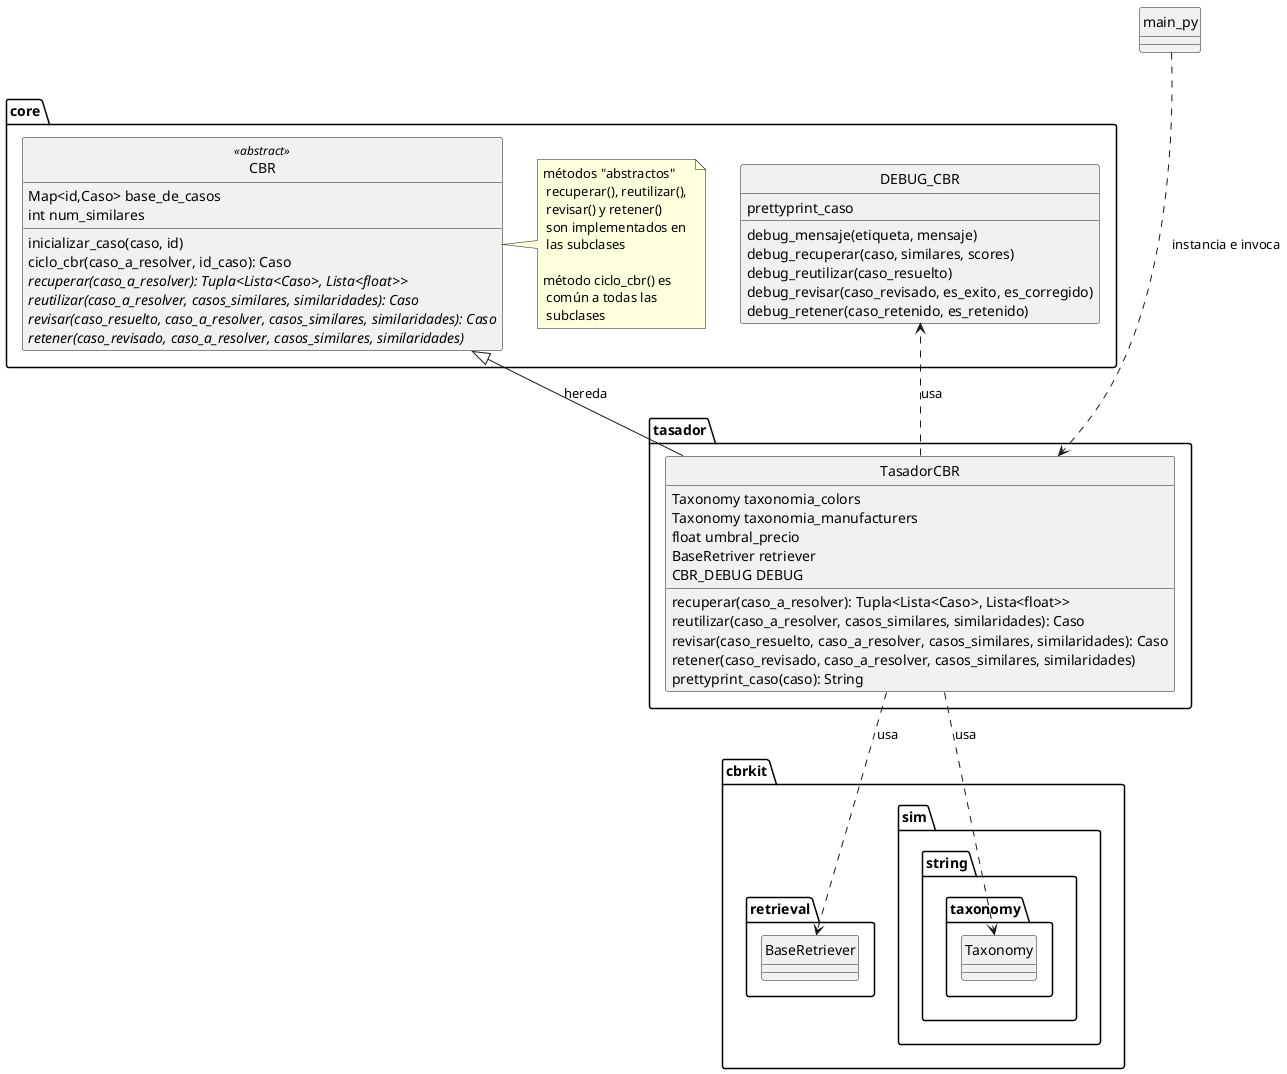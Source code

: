 @startuml
hide circle

    namespace core {
        class CBR <<abstract>> {
            Map<id,Caso> base_de_casos 
            int num_similares
            inicializar_caso(caso, id)
            ciclo_cbr(caso_a_resolver, id_caso): Caso
            {abstract} recuperar(caso_a_resolver): Tupla<Lista<Caso>, Lista<float>>
            {abstract} reutilizar(caso_a_resolver, casos_similares, similaridades): Caso
            {abstract} revisar(caso_resuelto, caso_a_resolver, casos_similares, similaridades): Caso
            {abstract} retener(caso_revisado, caso_a_resolver, casos_similares, similaridades)
        }

note left of CBR
métodos "abstractos"
 recuperar(), reutilizar(), 
 revisar() y retener()
 son implementados en 
 las subclases

método ciclo_cbr() es
 común a todas las
 subclases  
end note

        class DEBUG_CBR {
            prettyprint_caso
            debug_mensaje(etiqueta, mensaje)
            debug_recuperar(caso, similares, scores) 
            debug_reutilizar(caso_resuelto)
            debug_revisar(caso_revisado, es_exito, es_corregido)  
            debug_retener(caso_retenido, es_retenido)   
        }
    }

    namespace tasador {
        class TasadorCBR {
            Taxonomy taxonomia_colors
            Taxonomy taxonomia_manufacturers
            float umbral_precio
            BaseRetriver retriever
            CBR_DEBUG DEBUG
            recuperar(caso_a_resolver): Tupla<Lista<Caso>, Lista<float>>
            reutilizar(caso_a_resolver, casos_similares, similaridades): Caso
            revisar(caso_resuelto, caso_a_resolver, casos_similares, similaridades): Caso
            retener(caso_revisado, caso_a_resolver, casos_similares, similaridades)
            prettyprint_caso(caso): String
        }
    }

    CBR <|-- TasadorCBR : hereda

    TasadorCBR ..> cbrkit.retrieval.BaseRetriever : usa
    TasadorCBR ..> cbrkit.sim.string.taxonomy.Taxonomy : usa

    TasadorCBR ..> DEBUG_CBR : usa
   
    main_py ...> TasadorCBR : instancia e invoca

@enduml

' editar con https://www.plantuml.com/plantuml/uml/ 
' o con https://www.planttext.com/

